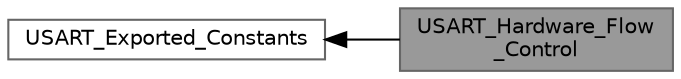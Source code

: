 digraph "USART_Hardware_Flow_Control"
{
 // LATEX_PDF_SIZE
  bgcolor="transparent";
  edge [fontname=Helvetica,fontsize=10,labelfontname=Helvetica,labelfontsize=10];
  node [fontname=Helvetica,fontsize=10,shape=box,height=0.2,width=0.4];
  rankdir=LR;
  Node2 [id="Node000002",label="USART_Exported_Constants",height=0.2,width=0.4,color="grey40", fillcolor="white", style="filled",URL="$group___u_s_a_r_t___exported___constants.html",tooltip=" "];
  Node1 [id="Node000001",label="USART_Hardware_Flow\l_Control",height=0.2,width=0.4,color="gray40", fillcolor="grey60", style="filled", fontcolor="black",tooltip=" "];
  Node2->Node1 [shape=plaintext, dir="back", style="solid"];
}
